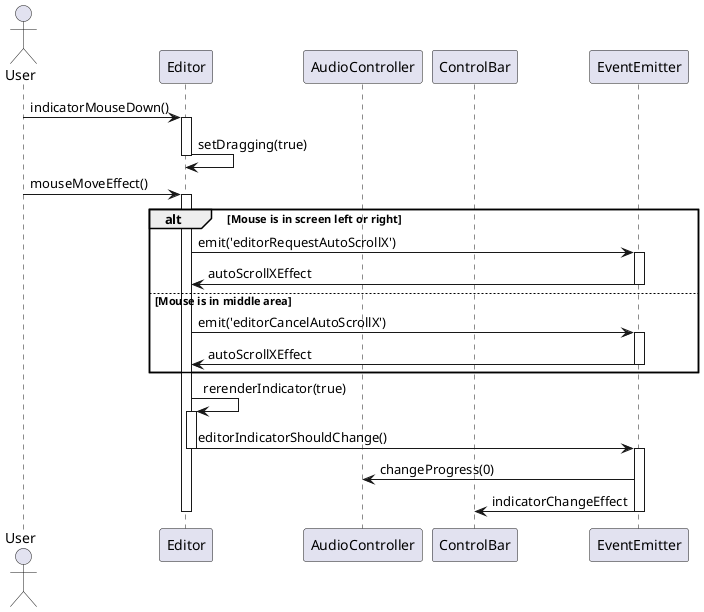 @startuml
actor User

participant EventEmitter order 30

User -> Editor: indicatorMouseDown()
activate Editor
Editor -> Editor: setDragging(true)
deactivate Editor
User -> Editor: mouseMoveEffect()
activate Editor
alt Mouse is in screen left or right
  Editor -> EventEmitter: emit('editorRequestAutoScrollX')
  activate EventEmitter
  EventEmitter -> Editor: autoScrollXEffect
deactivate EventEmitter
else Mouse is in middle area
  Editor -> EventEmitter: emit('editorCancelAutoScrollX')
  activate EventEmitter
  EventEmitter -> Editor: autoScrollXEffect
deactivate EventEmitter
end
Editor -> Editor: rerenderIndicator(true)
activate Editor
Editor -> EventEmitter: editorIndicatorShouldChange()
deactivate Editor
activate EventEmitter
EventEmitter -> AudioController: changeProgress(0)
EventEmitter -> ControlBar: indicatorChangeEffect
deactivate EventEmitter
deactivate Editor

@enduml
